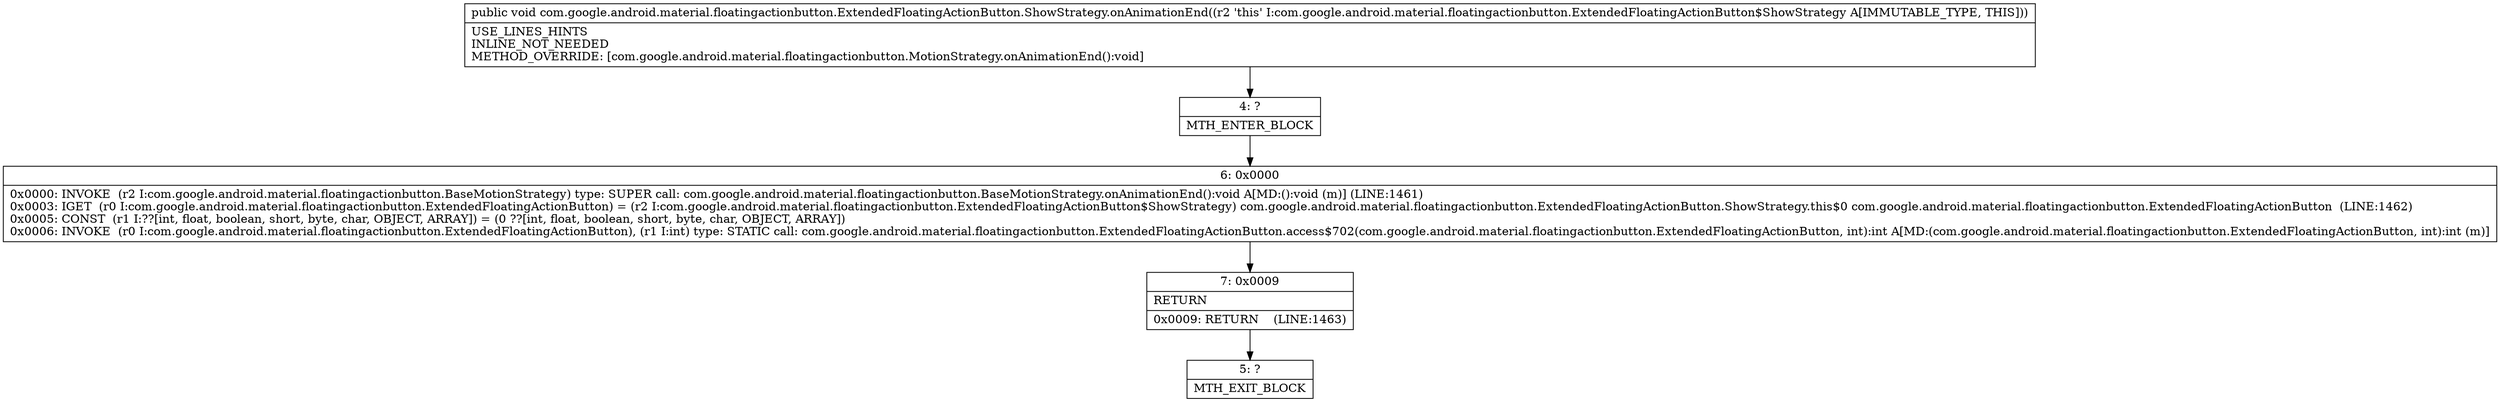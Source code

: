 digraph "CFG forcom.google.android.material.floatingactionbutton.ExtendedFloatingActionButton.ShowStrategy.onAnimationEnd()V" {
Node_4 [shape=record,label="{4\:\ ?|MTH_ENTER_BLOCK\l}"];
Node_6 [shape=record,label="{6\:\ 0x0000|0x0000: INVOKE  (r2 I:com.google.android.material.floatingactionbutton.BaseMotionStrategy) type: SUPER call: com.google.android.material.floatingactionbutton.BaseMotionStrategy.onAnimationEnd():void A[MD:():void (m)] (LINE:1461)\l0x0003: IGET  (r0 I:com.google.android.material.floatingactionbutton.ExtendedFloatingActionButton) = (r2 I:com.google.android.material.floatingactionbutton.ExtendedFloatingActionButton$ShowStrategy) com.google.android.material.floatingactionbutton.ExtendedFloatingActionButton.ShowStrategy.this$0 com.google.android.material.floatingactionbutton.ExtendedFloatingActionButton  (LINE:1462)\l0x0005: CONST  (r1 I:??[int, float, boolean, short, byte, char, OBJECT, ARRAY]) = (0 ??[int, float, boolean, short, byte, char, OBJECT, ARRAY]) \l0x0006: INVOKE  (r0 I:com.google.android.material.floatingactionbutton.ExtendedFloatingActionButton), (r1 I:int) type: STATIC call: com.google.android.material.floatingactionbutton.ExtendedFloatingActionButton.access$702(com.google.android.material.floatingactionbutton.ExtendedFloatingActionButton, int):int A[MD:(com.google.android.material.floatingactionbutton.ExtendedFloatingActionButton, int):int (m)]\l}"];
Node_7 [shape=record,label="{7\:\ 0x0009|RETURN\l|0x0009: RETURN    (LINE:1463)\l}"];
Node_5 [shape=record,label="{5\:\ ?|MTH_EXIT_BLOCK\l}"];
MethodNode[shape=record,label="{public void com.google.android.material.floatingactionbutton.ExtendedFloatingActionButton.ShowStrategy.onAnimationEnd((r2 'this' I:com.google.android.material.floatingactionbutton.ExtendedFloatingActionButton$ShowStrategy A[IMMUTABLE_TYPE, THIS]))  | USE_LINES_HINTS\lINLINE_NOT_NEEDED\lMETHOD_OVERRIDE: [com.google.android.material.floatingactionbutton.MotionStrategy.onAnimationEnd():void]\l}"];
MethodNode -> Node_4;Node_4 -> Node_6;
Node_6 -> Node_7;
Node_7 -> Node_5;
}

